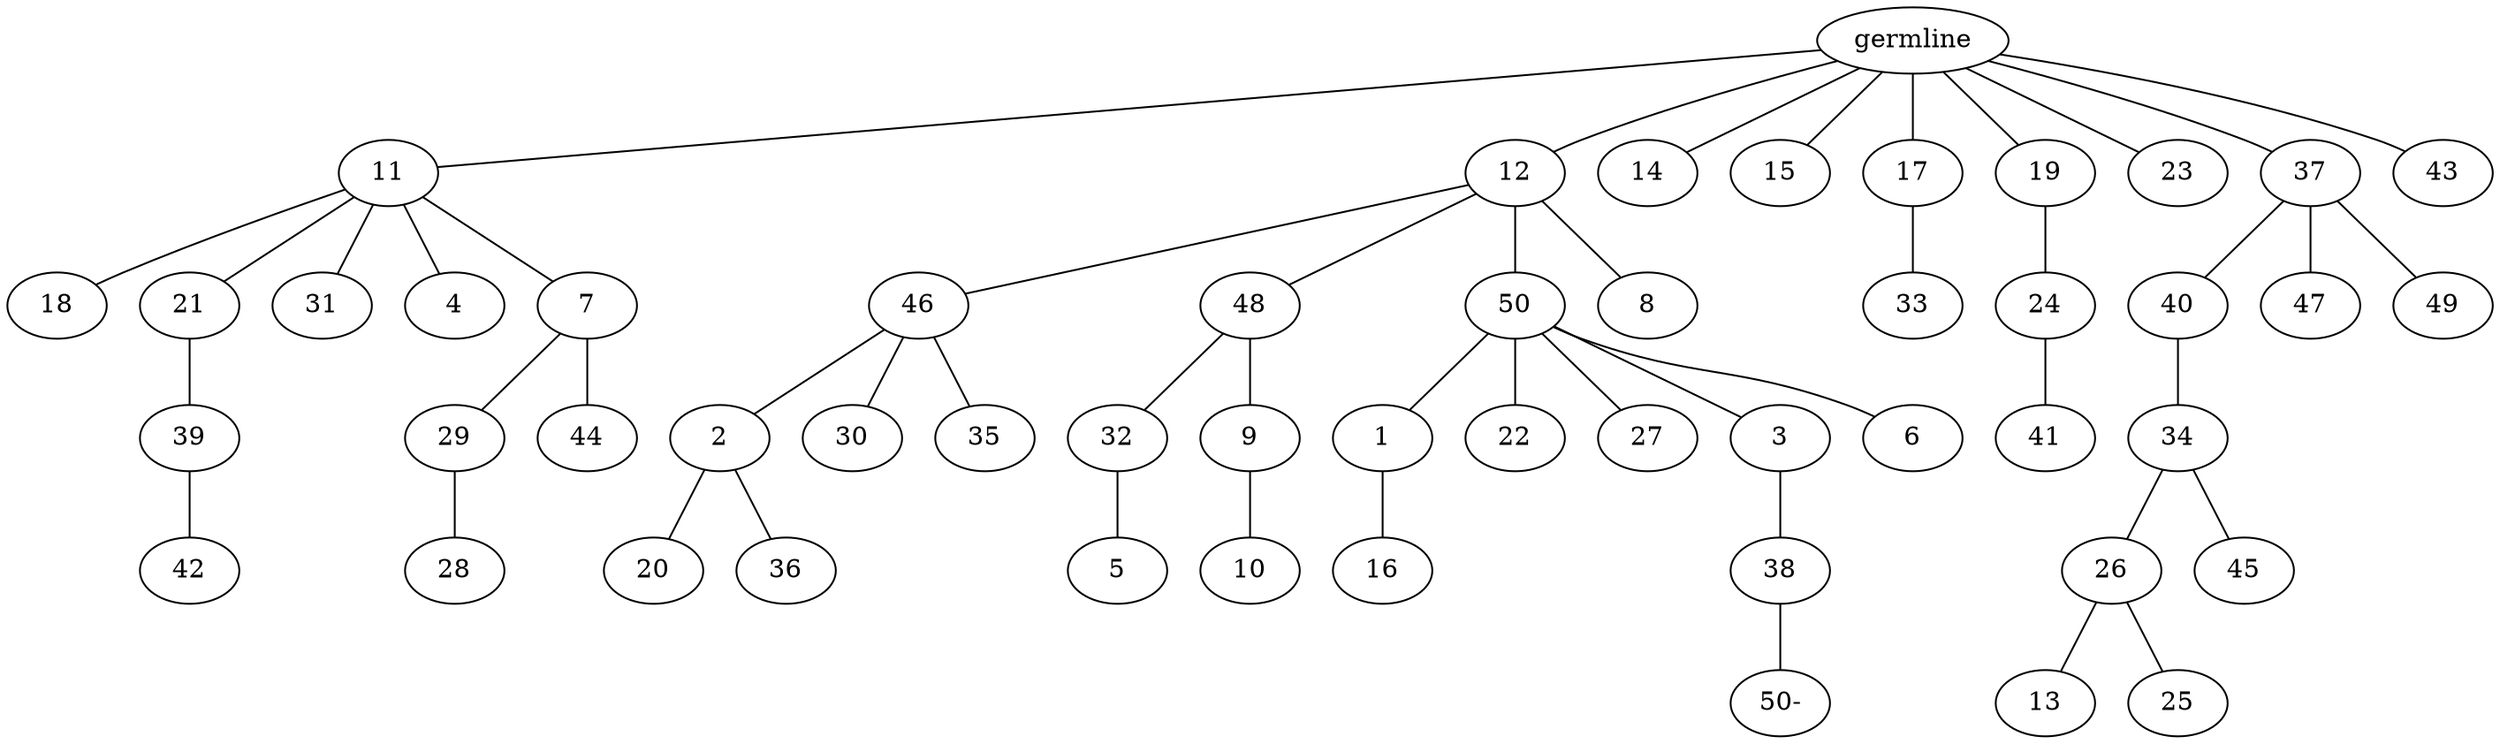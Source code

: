 graph tree {
    "140712504248400" [label="germline"];
    "140712504014832" [label="11"];
    "140712504013440" [label="18"];
    "140712504044032" [label="21"];
    "140712504044512" [label="39"];
    "140712504043216" [label="42"];
    "140712504044272" [label="31"];
    "140712504044800" [label="4"];
    "140712504043408" [label="7"];
    "140712504042448" [label="29"];
    "140712504043744" [label="28"];
    "140712504044944" [label="44"];
    "140712504013248" [label="12"];
    "140712504044704" [label="46"];
    "140712504044560" [label="2"];
    "140712504121376" [label="20"];
    "140712504123152" [label="36"];
    "140712504042880" [label="30"];
    "140712504045040" [label="35"];
    "140712504045184" [label="48"];
    "140712504121328" [label="32"];
    "140712504472480" [label="5"];
    "140712504304496" [label="9"];
    "140712503774320" [label="10"];
    "140712504043264" [label="50"];
    "140712504667488" [label="1"];
    "140712503663824" [label="16"];
    "140712504473584" [label="22"];
    "140712504473872" [label="27"];
    "140712504475264" [label="3"];
    "140712503662048" [label="38"];
    "140712504015696" [label="50-"];
    "140712503661856" [label="6"];
    "140712504043024" [label="8"];
    "140712504044608" [label="14"];
    "140712504044176" [label="15"];
    "140712503663680" [label="17"];
    "140712503662528" [label="33"];
    "140712503661664" [label="19"];
    "140712503662240" [label="24"];
    "140712503663584" [label="41"];
    "140712504171728" [label="23"];
    "140712503661232" [label="37"];
    "140712503663776" [label="40"];
    "140712503803088" [label="34"];
    "140712503801456" [label="26"];
    "140712503802224" [label="13"];
    "140712503800928" [label="25"];
    "140712503799872" [label="45"];
    "140712503662960" [label="47"];
    "140712503661376" [label="49"];
    "140712503664448" [label="43"];
    "140712504248400" -- "140712504014832";
    "140712504248400" -- "140712504013248";
    "140712504248400" -- "140712504044608";
    "140712504248400" -- "140712504044176";
    "140712504248400" -- "140712503663680";
    "140712504248400" -- "140712503661664";
    "140712504248400" -- "140712504171728";
    "140712504248400" -- "140712503661232";
    "140712504248400" -- "140712503664448";
    "140712504014832" -- "140712504013440";
    "140712504014832" -- "140712504044032";
    "140712504014832" -- "140712504044272";
    "140712504014832" -- "140712504044800";
    "140712504014832" -- "140712504043408";
    "140712504044032" -- "140712504044512";
    "140712504044512" -- "140712504043216";
    "140712504043408" -- "140712504042448";
    "140712504043408" -- "140712504044944";
    "140712504042448" -- "140712504043744";
    "140712504013248" -- "140712504044704";
    "140712504013248" -- "140712504045184";
    "140712504013248" -- "140712504043264";
    "140712504013248" -- "140712504043024";
    "140712504044704" -- "140712504044560";
    "140712504044704" -- "140712504042880";
    "140712504044704" -- "140712504045040";
    "140712504044560" -- "140712504121376";
    "140712504044560" -- "140712504123152";
    "140712504045184" -- "140712504121328";
    "140712504045184" -- "140712504304496";
    "140712504121328" -- "140712504472480";
    "140712504304496" -- "140712503774320";
    "140712504043264" -- "140712504667488";
    "140712504043264" -- "140712504473584";
    "140712504043264" -- "140712504473872";
    "140712504043264" -- "140712504475264";
    "140712504043264" -- "140712503661856";
    "140712504667488" -- "140712503663824";
    "140712504475264" -- "140712503662048";
    "140712503662048" -- "140712504015696";
    "140712503663680" -- "140712503662528";
    "140712503661664" -- "140712503662240";
    "140712503662240" -- "140712503663584";
    "140712503661232" -- "140712503663776";
    "140712503661232" -- "140712503662960";
    "140712503661232" -- "140712503661376";
    "140712503663776" -- "140712503803088";
    "140712503803088" -- "140712503801456";
    "140712503803088" -- "140712503799872";
    "140712503801456" -- "140712503802224";
    "140712503801456" -- "140712503800928";
}

